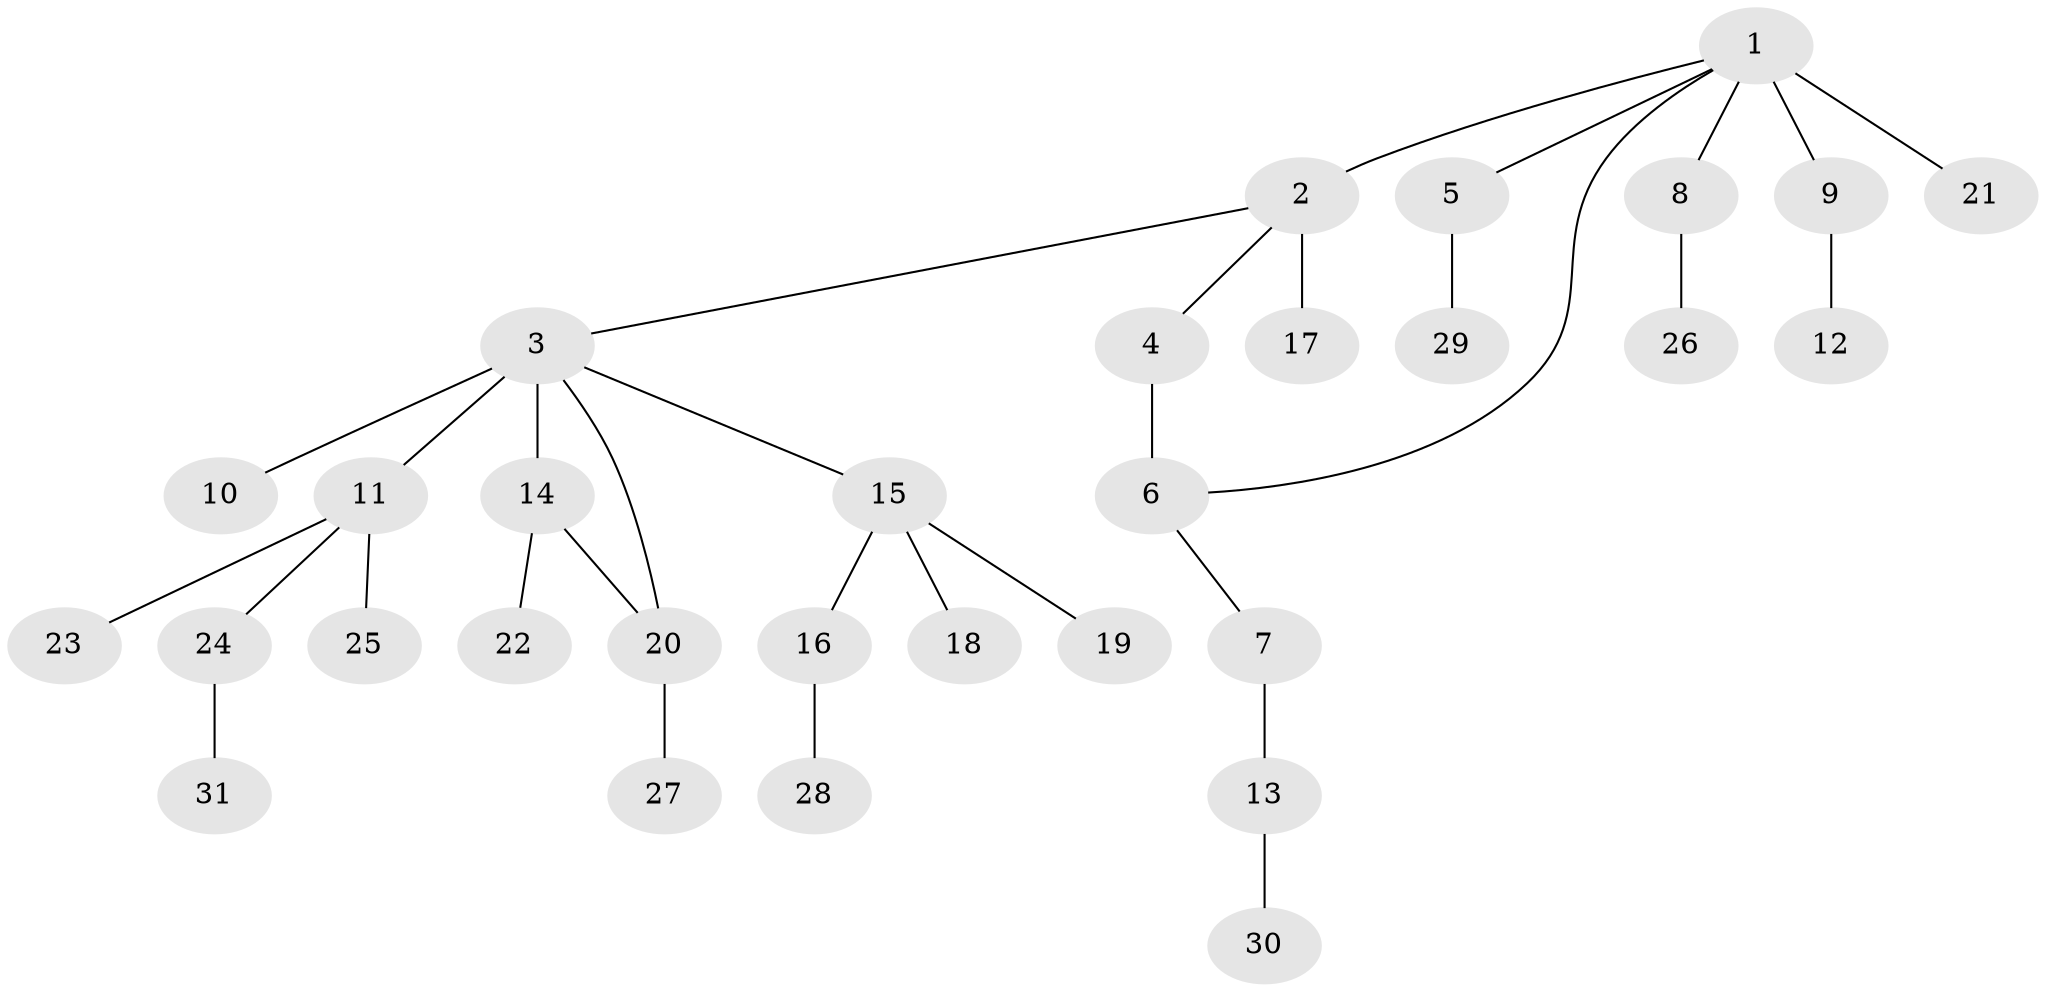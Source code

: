 // original degree distribution, {9: 0.03389830508474576, 7: 0.03389830508474576, 2: 0.1016949152542373, 3: 0.06779661016949153, 4: 0.06779661016949153, 1: 0.6610169491525424, 5: 0.01694915254237288, 6: 0.01694915254237288}
// Generated by graph-tools (version 1.1) at 2025/35/03/09/25 02:35:39]
// undirected, 31 vertices, 32 edges
graph export_dot {
graph [start="1"]
  node [color=gray90,style=filled];
  1;
  2;
  3;
  4;
  5;
  6;
  7;
  8;
  9;
  10;
  11;
  12;
  13;
  14;
  15;
  16;
  17;
  18;
  19;
  20;
  21;
  22;
  23;
  24;
  25;
  26;
  27;
  28;
  29;
  30;
  31;
  1 -- 2 [weight=1.0];
  1 -- 5 [weight=1.0];
  1 -- 6 [weight=1.0];
  1 -- 8 [weight=1.0];
  1 -- 9 [weight=1.0];
  1 -- 21 [weight=3.0];
  2 -- 3 [weight=1.0];
  2 -- 4 [weight=1.0];
  2 -- 17 [weight=3.0];
  3 -- 10 [weight=2.0];
  3 -- 11 [weight=1.0];
  3 -- 14 [weight=1.0];
  3 -- 15 [weight=1.0];
  3 -- 20 [weight=1.0];
  4 -- 6 [weight=4.0];
  5 -- 29 [weight=1.0];
  6 -- 7 [weight=1.0];
  7 -- 13 [weight=1.0];
  8 -- 26 [weight=2.0];
  9 -- 12 [weight=2.0];
  11 -- 23 [weight=1.0];
  11 -- 24 [weight=1.0];
  11 -- 25 [weight=1.0];
  13 -- 30 [weight=1.0];
  14 -- 20 [weight=1.0];
  14 -- 22 [weight=1.0];
  15 -- 16 [weight=1.0];
  15 -- 18 [weight=1.0];
  15 -- 19 [weight=1.0];
  16 -- 28 [weight=1.0];
  20 -- 27 [weight=1.0];
  24 -- 31 [weight=1.0];
}
